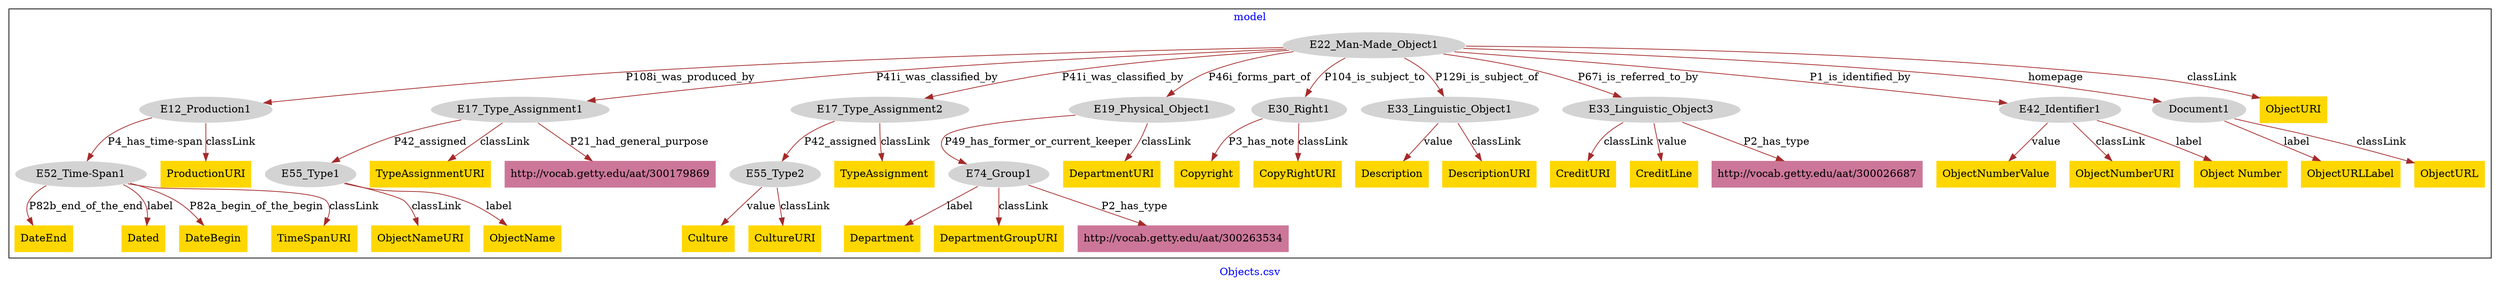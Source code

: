 digraph n0 {
fontcolor="blue"
remincross="true"
label="Objects.csv"
subgraph cluster {
label="model"
n2[style="filled",color="white",fillcolor="lightgray",label="E12_Production1"];
n3[style="filled",color="white",fillcolor="lightgray",label="E52_Time-Span1"];
n4[style="filled",color="white",fillcolor="lightgray",label="E17_Type_Assignment1"];
n5[style="filled",color="white",fillcolor="lightgray",label="E55_Type1"];
n6[style="filled",color="white",fillcolor="lightgray",label="E17_Type_Assignment2"];
n7[style="filled",color="white",fillcolor="lightgray",label="E55_Type2"];
n8[style="filled",color="white",fillcolor="lightgray",label="E19_Physical_Object1"];
n9[style="filled",color="white",fillcolor="lightgray",label="E74_Group1"];
n10[style="filled",color="white",fillcolor="lightgray",label="E22_Man-Made_Object1"];
n11[style="filled",color="white",fillcolor="lightgray",label="E30_Right1"];
n12[style="filled",color="white",fillcolor="lightgray",label="E33_Linguistic_Object1"];
n13[style="filled",color="white",fillcolor="lightgray",label="E33_Linguistic_Object3"];
n14[style="filled",color="white",fillcolor="lightgray",label="E42_Identifier1"];
n15[style="filled",color="white",fillcolor="lightgray",label="Document1"];
n16[shape="plaintext",style="filled",fillcolor="gold",label="DateEnd"];
n17[shape="plaintext",style="filled",fillcolor="gold",label="ProductionURI"];
n18[shape="plaintext",style="filled",fillcolor="gold",label="CreditURI"];
n19[shape="plaintext",style="filled",fillcolor="gold",label="Culture"];
n20[shape="plaintext",style="filled",fillcolor="gold",label="ObjectNameURI"];
n21[shape="plaintext",style="filled",fillcolor="gold",label="Description"];
n22[shape="plaintext",style="filled",fillcolor="gold",label="Department"];
n23[shape="plaintext",style="filled",fillcolor="gold",label="CreditLine"];
n24[shape="plaintext",style="filled",fillcolor="gold",label="ObjectNumberValue"];
n25[shape="plaintext",style="filled",fillcolor="gold",label="ObjectName"];
n26[shape="plaintext",style="filled",fillcolor="gold",label="Dated"];
n27[shape="plaintext",style="filled",fillcolor="gold",label="ObjectURLLabel"];
n28[shape="plaintext",style="filled",fillcolor="gold",label="DateBegin"];
n29[shape="plaintext",style="filled",fillcolor="gold",label="ObjectNumberURI"];
n30[shape="plaintext",style="filled",fillcolor="gold",label="DepartmentGroupURI"];
n31[shape="plaintext",style="filled",fillcolor="gold",label="DescriptionURI"];
n32[shape="plaintext",style="filled",fillcolor="gold",label="ObjectURL"];
n33[shape="plaintext",style="filled",fillcolor="gold",label="Copyright"];
n34[shape="plaintext",style="filled",fillcolor="gold",label="TypeAssignment"];
n35[shape="plaintext",style="filled",fillcolor="gold",label="TimeSpanURI"];
n36[shape="plaintext",style="filled",fillcolor="gold",label="ObjectURI"];
n37[shape="plaintext",style="filled",fillcolor="gold",label="CultureURI"];
n38[shape="plaintext",style="filled",fillcolor="gold",label="DepartmentURI"];
n39[shape="plaintext",style="filled",fillcolor="gold",label="Object Number"];
n40[shape="plaintext",style="filled",fillcolor="gold",label="CopyRightURI"];
n41[shape="plaintext",style="filled",fillcolor="gold",label="TypeAssignmentURI"];
n42[shape="plaintext",style="filled",fillcolor="#CC7799",label="http://vocab.getty.edu/aat/300026687"];
n43[shape="plaintext",style="filled",fillcolor="#CC7799",label="http://vocab.getty.edu/aat/300263534"];
n44[shape="plaintext",style="filled",fillcolor="#CC7799",label="http://vocab.getty.edu/aat/300179869"];
}
n2 -> n3[color="brown",fontcolor="black",label="P4_has_time-span"]
n4 -> n5[color="brown",fontcolor="black",label="P42_assigned"]
n6 -> n7[color="brown",fontcolor="black",label="P42_assigned"]
n8 -> n9[color="brown",fontcolor="black",label="P49_has_former_or_current_keeper"]
n10 -> n2[color="brown",fontcolor="black",label="P108i_was_produced_by"]
n10 -> n4[color="brown",fontcolor="black",label="P41i_was_classified_by"]
n10 -> n6[color="brown",fontcolor="black",label="P41i_was_classified_by"]
n10 -> n8[color="brown",fontcolor="black",label="P46i_forms_part_of"]
n10 -> n11[color="brown",fontcolor="black",label="P104_is_subject_to"]
n10 -> n12[color="brown",fontcolor="black",label="P129i_is_subject_of"]
n10 -> n13[color="brown",fontcolor="black",label="P67i_is_referred_to_by"]
n10 -> n14[color="brown",fontcolor="black",label="P1_is_identified_by"]
n10 -> n15[color="brown",fontcolor="black",label="homepage"]
n3 -> n16[color="brown",fontcolor="black",label="P82b_end_of_the_end"]
n2 -> n17[color="brown",fontcolor="black",label="classLink"]
n13 -> n18[color="brown",fontcolor="black",label="classLink"]
n7 -> n19[color="brown",fontcolor="black",label="value"]
n5 -> n20[color="brown",fontcolor="black",label="classLink"]
n12 -> n21[color="brown",fontcolor="black",label="value"]
n9 -> n22[color="brown",fontcolor="black",label="label"]
n13 -> n23[color="brown",fontcolor="black",label="value"]
n14 -> n24[color="brown",fontcolor="black",label="value"]
n5 -> n25[color="brown",fontcolor="black",label="label"]
n3 -> n26[color="brown",fontcolor="black",label="label"]
n15 -> n27[color="brown",fontcolor="black",label="label"]
n3 -> n28[color="brown",fontcolor="black",label="P82a_begin_of_the_begin"]
n14 -> n29[color="brown",fontcolor="black",label="classLink"]
n9 -> n30[color="brown",fontcolor="black",label="classLink"]
n12 -> n31[color="brown",fontcolor="black",label="classLink"]
n15 -> n32[color="brown",fontcolor="black",label="classLink"]
n11 -> n33[color="brown",fontcolor="black",label="P3_has_note"]
n6 -> n34[color="brown",fontcolor="black",label="classLink"]
n3 -> n35[color="brown",fontcolor="black",label="classLink"]
n10 -> n36[color="brown",fontcolor="black",label="classLink"]
n7 -> n37[color="brown",fontcolor="black",label="classLink"]
n8 -> n38[color="brown",fontcolor="black",label="classLink"]
n14 -> n39[color="brown",fontcolor="black",label="label"]
n11 -> n40[color="brown",fontcolor="black",label="classLink"]
n4 -> n41[color="brown",fontcolor="black",label="classLink"]
n13 -> n42[color="brown",fontcolor="black",label="P2_has_type"]
n9 -> n43[color="brown",fontcolor="black",label="P2_has_type"]
n4 -> n44[color="brown",fontcolor="black",label="P21_had_general_purpose"]
}
